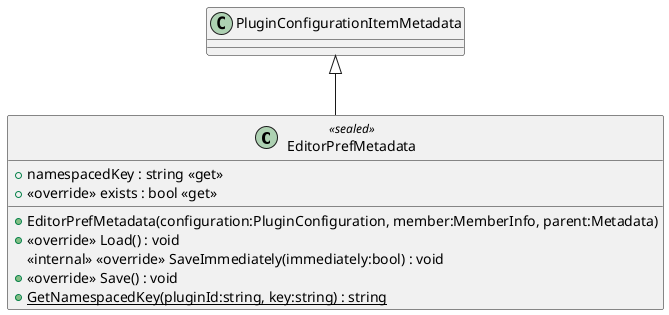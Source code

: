 @startuml
class EditorPrefMetadata <<sealed>> {
    + EditorPrefMetadata(configuration:PluginConfiguration, member:MemberInfo, parent:Metadata)
    + namespacedKey : string <<get>>
    + <<override>> exists : bool <<get>>
    + <<override>> Load() : void
    <<internal>> <<override>> SaveImmediately(immediately:bool) : void
    + <<override>> Save() : void
    + {static} GetNamespacedKey(pluginId:string, key:string) : string
}
PluginConfigurationItemMetadata <|-- EditorPrefMetadata
@enduml
